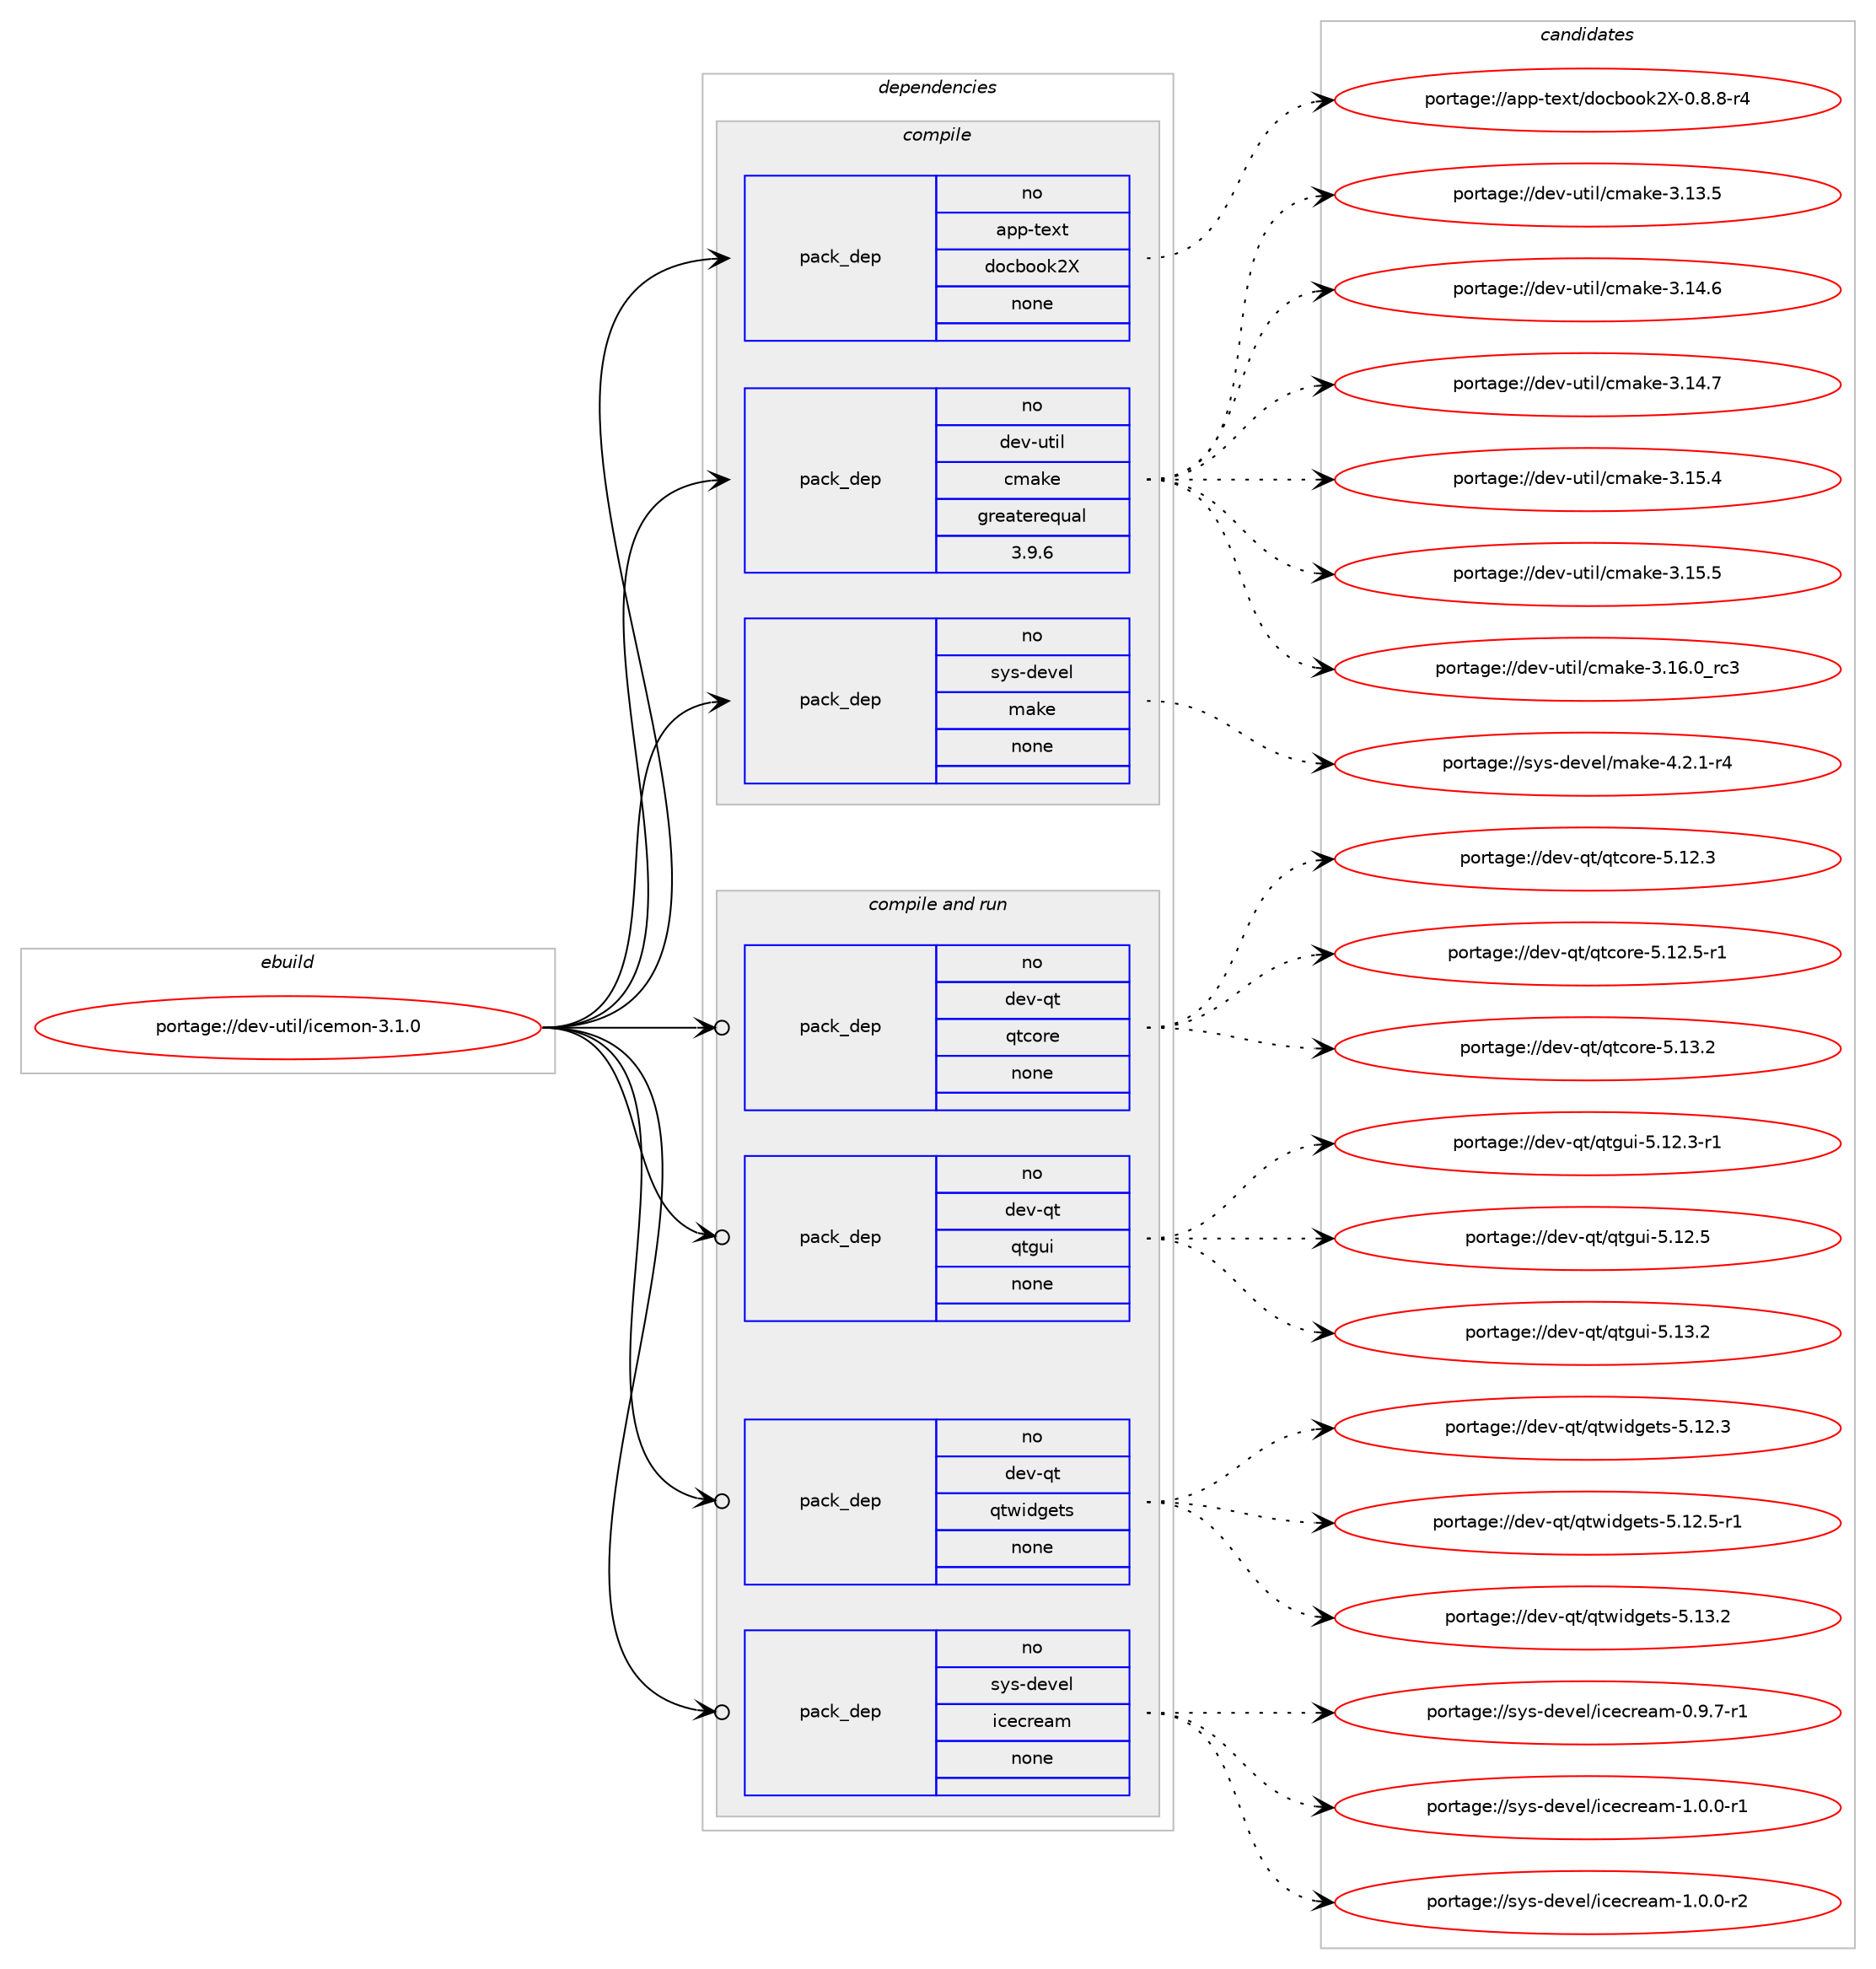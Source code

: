 digraph prolog {

# *************
# Graph options
# *************

newrank=true;
concentrate=true;
compound=true;
graph [rankdir=LR,fontname=Helvetica,fontsize=10,ranksep=1.5];#, ranksep=2.5, nodesep=0.2];
edge  [arrowhead=vee];
node  [fontname=Helvetica,fontsize=10];

# **********
# The ebuild
# **********

subgraph cluster_leftcol {
color=gray;
rank=same;
label=<<i>ebuild</i>>;
id [label="portage://dev-util/icemon-3.1.0", color=red, width=4, href="../dev-util/icemon-3.1.0.svg"];
}

# ****************
# The dependencies
# ****************

subgraph cluster_midcol {
color=gray;
label=<<i>dependencies</i>>;
subgraph cluster_compile {
fillcolor="#eeeeee";
style=filled;
label=<<i>compile</i>>;
subgraph pack188022 {
dependency263036 [label=<<TABLE BORDER="0" CELLBORDER="1" CELLSPACING="0" CELLPADDING="4" WIDTH="220"><TR><TD ROWSPAN="6" CELLPADDING="30">pack_dep</TD></TR><TR><TD WIDTH="110">no</TD></TR><TR><TD>app-text</TD></TR><TR><TD>docbook2X</TD></TR><TR><TD>none</TD></TR><TR><TD></TD></TR></TABLE>>, shape=none, color=blue];
}
id:e -> dependency263036:w [weight=20,style="solid",arrowhead="vee"];
subgraph pack188023 {
dependency263037 [label=<<TABLE BORDER="0" CELLBORDER="1" CELLSPACING="0" CELLPADDING="4" WIDTH="220"><TR><TD ROWSPAN="6" CELLPADDING="30">pack_dep</TD></TR><TR><TD WIDTH="110">no</TD></TR><TR><TD>dev-util</TD></TR><TR><TD>cmake</TD></TR><TR><TD>greaterequal</TD></TR><TR><TD>3.9.6</TD></TR></TABLE>>, shape=none, color=blue];
}
id:e -> dependency263037:w [weight=20,style="solid",arrowhead="vee"];
subgraph pack188024 {
dependency263038 [label=<<TABLE BORDER="0" CELLBORDER="1" CELLSPACING="0" CELLPADDING="4" WIDTH="220"><TR><TD ROWSPAN="6" CELLPADDING="30">pack_dep</TD></TR><TR><TD WIDTH="110">no</TD></TR><TR><TD>sys-devel</TD></TR><TR><TD>make</TD></TR><TR><TD>none</TD></TR><TR><TD></TD></TR></TABLE>>, shape=none, color=blue];
}
id:e -> dependency263038:w [weight=20,style="solid",arrowhead="vee"];
}
subgraph cluster_compileandrun {
fillcolor="#eeeeee";
style=filled;
label=<<i>compile and run</i>>;
subgraph pack188025 {
dependency263039 [label=<<TABLE BORDER="0" CELLBORDER="1" CELLSPACING="0" CELLPADDING="4" WIDTH="220"><TR><TD ROWSPAN="6" CELLPADDING="30">pack_dep</TD></TR><TR><TD WIDTH="110">no</TD></TR><TR><TD>dev-qt</TD></TR><TR><TD>qtcore</TD></TR><TR><TD>none</TD></TR><TR><TD></TD></TR></TABLE>>, shape=none, color=blue];
}
id:e -> dependency263039:w [weight=20,style="solid",arrowhead="odotvee"];
subgraph pack188026 {
dependency263040 [label=<<TABLE BORDER="0" CELLBORDER="1" CELLSPACING="0" CELLPADDING="4" WIDTH="220"><TR><TD ROWSPAN="6" CELLPADDING="30">pack_dep</TD></TR><TR><TD WIDTH="110">no</TD></TR><TR><TD>dev-qt</TD></TR><TR><TD>qtgui</TD></TR><TR><TD>none</TD></TR><TR><TD></TD></TR></TABLE>>, shape=none, color=blue];
}
id:e -> dependency263040:w [weight=20,style="solid",arrowhead="odotvee"];
subgraph pack188027 {
dependency263041 [label=<<TABLE BORDER="0" CELLBORDER="1" CELLSPACING="0" CELLPADDING="4" WIDTH="220"><TR><TD ROWSPAN="6" CELLPADDING="30">pack_dep</TD></TR><TR><TD WIDTH="110">no</TD></TR><TR><TD>dev-qt</TD></TR><TR><TD>qtwidgets</TD></TR><TR><TD>none</TD></TR><TR><TD></TD></TR></TABLE>>, shape=none, color=blue];
}
id:e -> dependency263041:w [weight=20,style="solid",arrowhead="odotvee"];
subgraph pack188028 {
dependency263042 [label=<<TABLE BORDER="0" CELLBORDER="1" CELLSPACING="0" CELLPADDING="4" WIDTH="220"><TR><TD ROWSPAN="6" CELLPADDING="30">pack_dep</TD></TR><TR><TD WIDTH="110">no</TD></TR><TR><TD>sys-devel</TD></TR><TR><TD>icecream</TD></TR><TR><TD>none</TD></TR><TR><TD></TD></TR></TABLE>>, shape=none, color=blue];
}
id:e -> dependency263042:w [weight=20,style="solid",arrowhead="odotvee"];
}
subgraph cluster_run {
fillcolor="#eeeeee";
style=filled;
label=<<i>run</i>>;
}
}

# **************
# The candidates
# **************

subgraph cluster_choices {
rank=same;
color=gray;
label=<<i>candidates</i>>;

subgraph choice188022 {
color=black;
nodesep=1;
choiceportage971121124511610112011647100111999811111110750884548465646564511452 [label="portage://app-text/docbook2X-0.8.8-r4", color=red, width=4,href="../app-text/docbook2X-0.8.8-r4.svg"];
dependency263036:e -> choiceportage971121124511610112011647100111999811111110750884548465646564511452:w [style=dotted,weight="100"];
}
subgraph choice188023 {
color=black;
nodesep=1;
choiceportage1001011184511711610510847991099710710145514649514653 [label="portage://dev-util/cmake-3.13.5", color=red, width=4,href="../dev-util/cmake-3.13.5.svg"];
choiceportage1001011184511711610510847991099710710145514649524654 [label="portage://dev-util/cmake-3.14.6", color=red, width=4,href="../dev-util/cmake-3.14.6.svg"];
choiceportage1001011184511711610510847991099710710145514649524655 [label="portage://dev-util/cmake-3.14.7", color=red, width=4,href="../dev-util/cmake-3.14.7.svg"];
choiceportage1001011184511711610510847991099710710145514649534652 [label="portage://dev-util/cmake-3.15.4", color=red, width=4,href="../dev-util/cmake-3.15.4.svg"];
choiceportage1001011184511711610510847991099710710145514649534653 [label="portage://dev-util/cmake-3.15.5", color=red, width=4,href="../dev-util/cmake-3.15.5.svg"];
choiceportage1001011184511711610510847991099710710145514649544648951149951 [label="portage://dev-util/cmake-3.16.0_rc3", color=red, width=4,href="../dev-util/cmake-3.16.0_rc3.svg"];
dependency263037:e -> choiceportage1001011184511711610510847991099710710145514649514653:w [style=dotted,weight="100"];
dependency263037:e -> choiceportage1001011184511711610510847991099710710145514649524654:w [style=dotted,weight="100"];
dependency263037:e -> choiceportage1001011184511711610510847991099710710145514649524655:w [style=dotted,weight="100"];
dependency263037:e -> choiceportage1001011184511711610510847991099710710145514649534652:w [style=dotted,weight="100"];
dependency263037:e -> choiceportage1001011184511711610510847991099710710145514649534653:w [style=dotted,weight="100"];
dependency263037:e -> choiceportage1001011184511711610510847991099710710145514649544648951149951:w [style=dotted,weight="100"];
}
subgraph choice188024 {
color=black;
nodesep=1;
choiceportage1151211154510010111810110847109971071014552465046494511452 [label="portage://sys-devel/make-4.2.1-r4", color=red, width=4,href="../sys-devel/make-4.2.1-r4.svg"];
dependency263038:e -> choiceportage1151211154510010111810110847109971071014552465046494511452:w [style=dotted,weight="100"];
}
subgraph choice188025 {
color=black;
nodesep=1;
choiceportage10010111845113116471131169911111410145534649504651 [label="portage://dev-qt/qtcore-5.12.3", color=red, width=4,href="../dev-qt/qtcore-5.12.3.svg"];
choiceportage100101118451131164711311699111114101455346495046534511449 [label="portage://dev-qt/qtcore-5.12.5-r1", color=red, width=4,href="../dev-qt/qtcore-5.12.5-r1.svg"];
choiceportage10010111845113116471131169911111410145534649514650 [label="portage://dev-qt/qtcore-5.13.2", color=red, width=4,href="../dev-qt/qtcore-5.13.2.svg"];
dependency263039:e -> choiceportage10010111845113116471131169911111410145534649504651:w [style=dotted,weight="100"];
dependency263039:e -> choiceportage100101118451131164711311699111114101455346495046534511449:w [style=dotted,weight="100"];
dependency263039:e -> choiceportage10010111845113116471131169911111410145534649514650:w [style=dotted,weight="100"];
}
subgraph choice188026 {
color=black;
nodesep=1;
choiceportage1001011184511311647113116103117105455346495046514511449 [label="portage://dev-qt/qtgui-5.12.3-r1", color=red, width=4,href="../dev-qt/qtgui-5.12.3-r1.svg"];
choiceportage100101118451131164711311610311710545534649504653 [label="portage://dev-qt/qtgui-5.12.5", color=red, width=4,href="../dev-qt/qtgui-5.12.5.svg"];
choiceportage100101118451131164711311610311710545534649514650 [label="portage://dev-qt/qtgui-5.13.2", color=red, width=4,href="../dev-qt/qtgui-5.13.2.svg"];
dependency263040:e -> choiceportage1001011184511311647113116103117105455346495046514511449:w [style=dotted,weight="100"];
dependency263040:e -> choiceportage100101118451131164711311610311710545534649504653:w [style=dotted,weight="100"];
dependency263040:e -> choiceportage100101118451131164711311610311710545534649514650:w [style=dotted,weight="100"];
}
subgraph choice188027 {
color=black;
nodesep=1;
choiceportage100101118451131164711311611910510010310111611545534649504651 [label="portage://dev-qt/qtwidgets-5.12.3", color=red, width=4,href="../dev-qt/qtwidgets-5.12.3.svg"];
choiceportage1001011184511311647113116119105100103101116115455346495046534511449 [label="portage://dev-qt/qtwidgets-5.12.5-r1", color=red, width=4,href="../dev-qt/qtwidgets-5.12.5-r1.svg"];
choiceportage100101118451131164711311611910510010310111611545534649514650 [label="portage://dev-qt/qtwidgets-5.13.2", color=red, width=4,href="../dev-qt/qtwidgets-5.13.2.svg"];
dependency263041:e -> choiceportage100101118451131164711311611910510010310111611545534649504651:w [style=dotted,weight="100"];
dependency263041:e -> choiceportage1001011184511311647113116119105100103101116115455346495046534511449:w [style=dotted,weight="100"];
dependency263041:e -> choiceportage100101118451131164711311611910510010310111611545534649514650:w [style=dotted,weight="100"];
}
subgraph choice188028 {
color=black;
nodesep=1;
choiceportage11512111545100101118101108471059910199114101971094548465746554511449 [label="portage://sys-devel/icecream-0.9.7-r1", color=red, width=4,href="../sys-devel/icecream-0.9.7-r1.svg"];
choiceportage11512111545100101118101108471059910199114101971094549464846484511449 [label="portage://sys-devel/icecream-1.0.0-r1", color=red, width=4,href="../sys-devel/icecream-1.0.0-r1.svg"];
choiceportage11512111545100101118101108471059910199114101971094549464846484511450 [label="portage://sys-devel/icecream-1.0.0-r2", color=red, width=4,href="../sys-devel/icecream-1.0.0-r2.svg"];
dependency263042:e -> choiceportage11512111545100101118101108471059910199114101971094548465746554511449:w [style=dotted,weight="100"];
dependency263042:e -> choiceportage11512111545100101118101108471059910199114101971094549464846484511449:w [style=dotted,weight="100"];
dependency263042:e -> choiceportage11512111545100101118101108471059910199114101971094549464846484511450:w [style=dotted,weight="100"];
}
}

}

